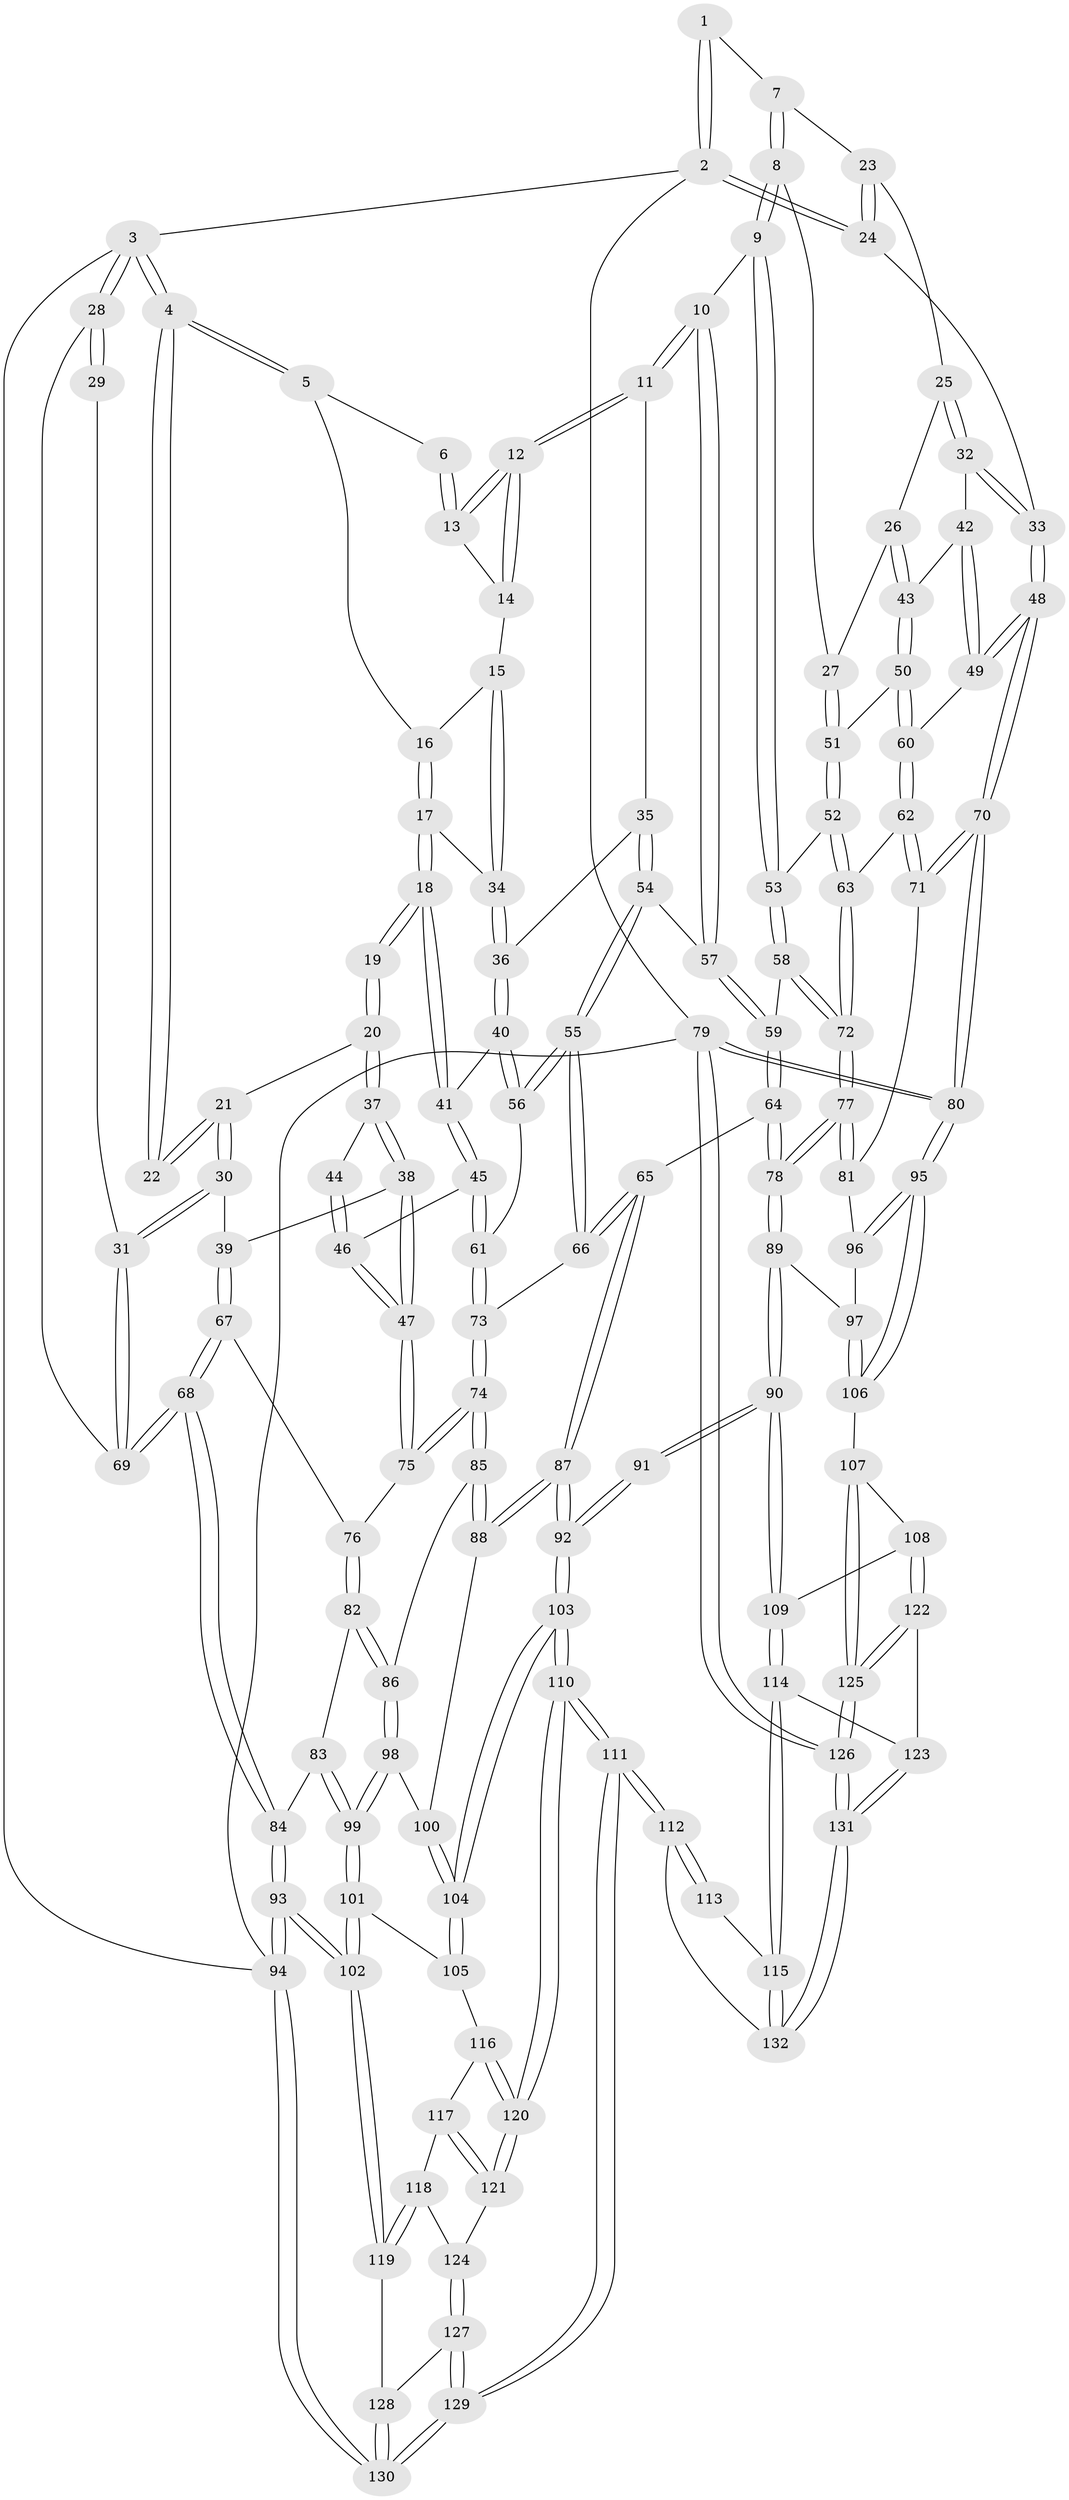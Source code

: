 // Generated by graph-tools (version 1.1) at 2025/27/03/09/25 03:27:11]
// undirected, 132 vertices, 327 edges
graph export_dot {
graph [start="1"]
  node [color=gray90,style=filled];
  1 [pos="+0.674207177510983+0"];
  2 [pos="+1+0"];
  3 [pos="+0+0"];
  4 [pos="+0.2559119084889816+0"];
  5 [pos="+0.31777437947353204+0"];
  6 [pos="+0.5679333468347343+0"];
  7 [pos="+0.7597035127309804+0.04959007963021548"];
  8 [pos="+0.7242885285100776+0.1853928834943442"];
  9 [pos="+0.6911791823502954+0.1995527231737811"];
  10 [pos="+0.681045571973636+0.20088193283408454"];
  11 [pos="+0.6522119045765162+0.19270036162332768"];
  12 [pos="+0.6331456865788411+0.16421296085177417"];
  13 [pos="+0.5644973013090034+0"];
  14 [pos="+0.49371248125941164+0.14010798371332478"];
  15 [pos="+0.47720565956681865+0.16004493554495594"];
  16 [pos="+0.3577484682395202+0"];
  17 [pos="+0.39976178102970017+0.17145062921388618"];
  18 [pos="+0.37882609445232507+0.18779860588546826"];
  19 [pos="+0.3762116782373307+0.18770540981383751"];
  20 [pos="+0.2993991906727612+0.16020902632157938"];
  21 [pos="+0.21218356107845446+0.11161271892290144"];
  22 [pos="+0.20252284977441332+0.022320468711443796"];
  23 [pos="+0.8485944774257399+0.08682862731874147"];
  24 [pos="+1+0"];
  25 [pos="+0.8631410130441279+0.1459752067392128"];
  26 [pos="+0.7860520528980504+0.19499696767087069"];
  27 [pos="+0.7322320680947674+0.18851995102965577"];
  28 [pos="+0+0.016094796091786424"];
  29 [pos="+0.07818534331559046+0.08442490458186735"];
  30 [pos="+0.15683898135878685+0.2540251298327998"];
  31 [pos="+0+0.27381541930118586"];
  32 [pos="+0.9464534245443373+0.18708297105473315"];
  33 [pos="+1+0"];
  34 [pos="+0.4744612700921961+0.16477738387527546"];
  35 [pos="+0.5838743452436104+0.23012010849828507"];
  36 [pos="+0.5093073879923675+0.2256584567775796"];
  37 [pos="+0.2961079800192407+0.2502245045665061"];
  38 [pos="+0.23148747006396042+0.32174342533565276"];
  39 [pos="+0.17212626709866907+0.27209522852149065"];
  40 [pos="+0.4823907808828918+0.2854115437722145"];
  41 [pos="+0.3883566877346808+0.2327456589455683"];
  42 [pos="+0.9422409986387279+0.19494855395051475"];
  43 [pos="+0.8582736741660861+0.2546469017702908"];
  44 [pos="+0.33284026019175905+0.2326512329913144"];
  45 [pos="+0.36259689263783434+0.3417813199216526"];
  46 [pos="+0.33132783376881975+0.33413116632007445"];
  47 [pos="+0.23173610081203985+0.322069758157359"];
  48 [pos="+1+0.36970284585366514"];
  49 [pos="+0.9569524403634132+0.31456912343316606"];
  50 [pos="+0.8530176706006113+0.30622826452802876"];
  51 [pos="+0.798386593980274+0.31785150076476815"];
  52 [pos="+0.7525563268377975+0.35693749321115176"];
  53 [pos="+0.7482929479831321+0.35721654458777474"];
  54 [pos="+0.5791435689515438+0.3310287652197559"];
  55 [pos="+0.5470113868980199+0.36889150964302103"];
  56 [pos="+0.4820321316979402+0.29102227870214975"];
  57 [pos="+0.6533292852863734+0.3149042664530278"];
  58 [pos="+0.739595563112475+0.36192289664335536"];
  59 [pos="+0.6943600038884853+0.3729219498165529"];
  60 [pos="+0.8956265342215353+0.3496670647372604"];
  61 [pos="+0.3749865037895185+0.352541335518106"];
  62 [pos="+0.8932580705194613+0.41832991649484524"];
  63 [pos="+0.8117866432331587+0.41518576719614486"];
  64 [pos="+0.6093377490679367+0.48623337224108204"];
  65 [pos="+0.5547885576786908+0.4755513107804845"];
  66 [pos="+0.545546873810957+0.4690361011232465"];
  67 [pos="+0.10557369099519481+0.43248888241811023"];
  68 [pos="+0+0.442534202148121"];
  69 [pos="+0+0.3254065509776191"];
  70 [pos="+1+0.5578638503130144"];
  71 [pos="+0.9432201908334197+0.4992772411460359"];
  72 [pos="+0.7527591349395828+0.49769441051181545"];
  73 [pos="+0.41526047920927983+0.47120628721801155"];
  74 [pos="+0.35543703887631206+0.5249301155671149"];
  75 [pos="+0.2208254958134592+0.448717770814166"];
  76 [pos="+0.19219733102128783+0.4647013224020765"];
  77 [pos="+0.7314621448442907+0.5508280686753428"];
  78 [pos="+0.7022632958128903+0.5603289814407917"];
  79 [pos="+1+1"];
  80 [pos="+1+0.7894216216104036"];
  81 [pos="+0.8350109115897272+0.5600813619886427"];
  82 [pos="+0.17851015264014417+0.49451309174702446"];
  83 [pos="+0.05029927763959969+0.5819174340300242"];
  84 [pos="+0+0.4953251778729533"];
  85 [pos="+0.3485563714790127+0.561430001388407"];
  86 [pos="+0.22331439514816395+0.661606467326182"];
  87 [pos="+0.494340659595084+0.7207322499773434"];
  88 [pos="+0.4564562783938713+0.7050535485297219"];
  89 [pos="+0.6768488563075549+0.717995847207504"];
  90 [pos="+0.6346528293523995+0.7568350335064221"];
  91 [pos="+0.592395929565716+0.7554073749876792"];
  92 [pos="+0.5192642079384374+0.7481910503732963"];
  93 [pos="+0+0.9040622144830274"];
  94 [pos="+0+1"];
  95 [pos="+1+0.7912615288453697"];
  96 [pos="+0.838413405668278+0.5738277324829225"];
  97 [pos="+0.8713959918605408+0.7517620792550295"];
  98 [pos="+0.2029321857316241+0.6919195853163417"];
  99 [pos="+0.18376198049169204+0.711939412857327"];
  100 [pos="+0.4267062517904643+0.7157391164905089"];
  101 [pos="+0.18333236735714328+0.7153469366373947"];
  102 [pos="+0+0.8517439940042374"];
  103 [pos="+0.3829588138639066+0.9960924244979217"];
  104 [pos="+0.2735173430253474+0.8213335608178841"];
  105 [pos="+0.24647904036838317+0.8012121037713189"];
  106 [pos="+0.9372466800332592+0.7966699334096857"];
  107 [pos="+0.9073698597819938+0.826725997463383"];
  108 [pos="+0.7595837912541984+0.8788656133168462"];
  109 [pos="+0.6512042043885073+0.8033215158863765"];
  110 [pos="+0.3845085949072362+1"];
  111 [pos="+0.4161096709595316+1"];
  112 [pos="+0.43746081030539685+1"];
  113 [pos="+0.567597350985578+0.8663858614897187"];
  114 [pos="+0.6407265937466815+0.9030490276620361"];
  115 [pos="+0.5516021441593676+1"];
  116 [pos="+0.17825643304366126+0.8853174148428089"];
  117 [pos="+0.16698852121324848+0.8934329136779201"];
  118 [pos="+0.12025508541865859+0.9039504780226617"];
  119 [pos="+0.023428029943343063+0.8737144056615513"];
  120 [pos="+0.2304827441029721+0.9622852665151237"];
  121 [pos="+0.18814610858864353+0.9509243363962278"];
  122 [pos="+0.7552665477333613+0.9439486902193547"];
  123 [pos="+0.7403252695738931+0.9582636940309482"];
  124 [pos="+0.15495585293236344+0.9549008273881091"];
  125 [pos="+0.8472685556086338+0.963024162589133"];
  126 [pos="+0.942637824545095+1"];
  127 [pos="+0.13932019546281016+0.982766914122913"];
  128 [pos="+0.09432890783049724+0.9617478685794324"];
  129 [pos="+0.18488537515333484+1"];
  130 [pos="+0.08614811003717887+1"];
  131 [pos="+0.6620732506499903+1"];
  132 [pos="+0.4912098411151967+1"];
  1 -- 2;
  1 -- 2;
  1 -- 7;
  2 -- 3;
  2 -- 24;
  2 -- 24;
  2 -- 79;
  3 -- 4;
  3 -- 4;
  3 -- 28;
  3 -- 28;
  3 -- 94;
  4 -- 5;
  4 -- 5;
  4 -- 22;
  4 -- 22;
  5 -- 6;
  5 -- 16;
  6 -- 13;
  6 -- 13;
  7 -- 8;
  7 -- 8;
  7 -- 23;
  8 -- 9;
  8 -- 9;
  8 -- 27;
  9 -- 10;
  9 -- 53;
  9 -- 53;
  10 -- 11;
  10 -- 11;
  10 -- 57;
  10 -- 57;
  11 -- 12;
  11 -- 12;
  11 -- 35;
  12 -- 13;
  12 -- 13;
  12 -- 14;
  12 -- 14;
  13 -- 14;
  14 -- 15;
  15 -- 16;
  15 -- 34;
  15 -- 34;
  16 -- 17;
  16 -- 17;
  17 -- 18;
  17 -- 18;
  17 -- 34;
  18 -- 19;
  18 -- 19;
  18 -- 41;
  18 -- 41;
  19 -- 20;
  19 -- 20;
  20 -- 21;
  20 -- 37;
  20 -- 37;
  21 -- 22;
  21 -- 22;
  21 -- 30;
  21 -- 30;
  23 -- 24;
  23 -- 24;
  23 -- 25;
  24 -- 33;
  25 -- 26;
  25 -- 32;
  25 -- 32;
  26 -- 27;
  26 -- 43;
  26 -- 43;
  27 -- 51;
  27 -- 51;
  28 -- 29;
  28 -- 29;
  28 -- 69;
  29 -- 31;
  30 -- 31;
  30 -- 31;
  30 -- 39;
  31 -- 69;
  31 -- 69;
  32 -- 33;
  32 -- 33;
  32 -- 42;
  33 -- 48;
  33 -- 48;
  34 -- 36;
  34 -- 36;
  35 -- 36;
  35 -- 54;
  35 -- 54;
  36 -- 40;
  36 -- 40;
  37 -- 38;
  37 -- 38;
  37 -- 44;
  38 -- 39;
  38 -- 47;
  38 -- 47;
  39 -- 67;
  39 -- 67;
  40 -- 41;
  40 -- 56;
  40 -- 56;
  41 -- 45;
  41 -- 45;
  42 -- 43;
  42 -- 49;
  42 -- 49;
  43 -- 50;
  43 -- 50;
  44 -- 46;
  44 -- 46;
  45 -- 46;
  45 -- 61;
  45 -- 61;
  46 -- 47;
  46 -- 47;
  47 -- 75;
  47 -- 75;
  48 -- 49;
  48 -- 49;
  48 -- 70;
  48 -- 70;
  49 -- 60;
  50 -- 51;
  50 -- 60;
  50 -- 60;
  51 -- 52;
  51 -- 52;
  52 -- 53;
  52 -- 63;
  52 -- 63;
  53 -- 58;
  53 -- 58;
  54 -- 55;
  54 -- 55;
  54 -- 57;
  55 -- 56;
  55 -- 56;
  55 -- 66;
  55 -- 66;
  56 -- 61;
  57 -- 59;
  57 -- 59;
  58 -- 59;
  58 -- 72;
  58 -- 72;
  59 -- 64;
  59 -- 64;
  60 -- 62;
  60 -- 62;
  61 -- 73;
  61 -- 73;
  62 -- 63;
  62 -- 71;
  62 -- 71;
  63 -- 72;
  63 -- 72;
  64 -- 65;
  64 -- 78;
  64 -- 78;
  65 -- 66;
  65 -- 66;
  65 -- 87;
  65 -- 87;
  66 -- 73;
  67 -- 68;
  67 -- 68;
  67 -- 76;
  68 -- 69;
  68 -- 69;
  68 -- 84;
  68 -- 84;
  70 -- 71;
  70 -- 71;
  70 -- 80;
  70 -- 80;
  71 -- 81;
  72 -- 77;
  72 -- 77;
  73 -- 74;
  73 -- 74;
  74 -- 75;
  74 -- 75;
  74 -- 85;
  74 -- 85;
  75 -- 76;
  76 -- 82;
  76 -- 82;
  77 -- 78;
  77 -- 78;
  77 -- 81;
  77 -- 81;
  78 -- 89;
  78 -- 89;
  79 -- 80;
  79 -- 80;
  79 -- 126;
  79 -- 126;
  79 -- 94;
  80 -- 95;
  80 -- 95;
  81 -- 96;
  82 -- 83;
  82 -- 86;
  82 -- 86;
  83 -- 84;
  83 -- 99;
  83 -- 99;
  84 -- 93;
  84 -- 93;
  85 -- 86;
  85 -- 88;
  85 -- 88;
  86 -- 98;
  86 -- 98;
  87 -- 88;
  87 -- 88;
  87 -- 92;
  87 -- 92;
  88 -- 100;
  89 -- 90;
  89 -- 90;
  89 -- 97;
  90 -- 91;
  90 -- 91;
  90 -- 109;
  90 -- 109;
  91 -- 92;
  91 -- 92;
  92 -- 103;
  92 -- 103;
  93 -- 94;
  93 -- 94;
  93 -- 102;
  93 -- 102;
  94 -- 130;
  94 -- 130;
  95 -- 96;
  95 -- 96;
  95 -- 106;
  95 -- 106;
  96 -- 97;
  97 -- 106;
  97 -- 106;
  98 -- 99;
  98 -- 99;
  98 -- 100;
  99 -- 101;
  99 -- 101;
  100 -- 104;
  100 -- 104;
  101 -- 102;
  101 -- 102;
  101 -- 105;
  102 -- 119;
  102 -- 119;
  103 -- 104;
  103 -- 104;
  103 -- 110;
  103 -- 110;
  104 -- 105;
  104 -- 105;
  105 -- 116;
  106 -- 107;
  107 -- 108;
  107 -- 125;
  107 -- 125;
  108 -- 109;
  108 -- 122;
  108 -- 122;
  109 -- 114;
  109 -- 114;
  110 -- 111;
  110 -- 111;
  110 -- 120;
  110 -- 120;
  111 -- 112;
  111 -- 112;
  111 -- 129;
  111 -- 129;
  112 -- 113;
  112 -- 113;
  112 -- 132;
  113 -- 115;
  114 -- 115;
  114 -- 115;
  114 -- 123;
  115 -- 132;
  115 -- 132;
  116 -- 117;
  116 -- 120;
  116 -- 120;
  117 -- 118;
  117 -- 121;
  117 -- 121;
  118 -- 119;
  118 -- 119;
  118 -- 124;
  119 -- 128;
  120 -- 121;
  120 -- 121;
  121 -- 124;
  122 -- 123;
  122 -- 125;
  122 -- 125;
  123 -- 131;
  123 -- 131;
  124 -- 127;
  124 -- 127;
  125 -- 126;
  125 -- 126;
  126 -- 131;
  126 -- 131;
  127 -- 128;
  127 -- 129;
  127 -- 129;
  128 -- 130;
  128 -- 130;
  129 -- 130;
  129 -- 130;
  131 -- 132;
  131 -- 132;
}
